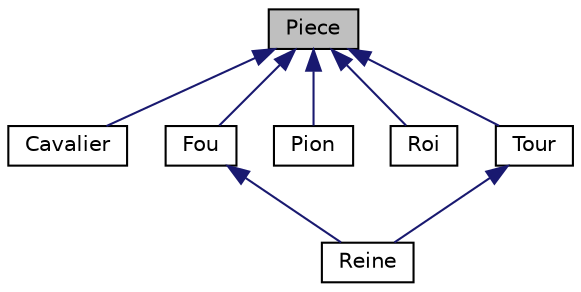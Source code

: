 digraph "Piece"
{
 // LATEX_PDF_SIZE
  edge [fontname="Helvetica",fontsize="10",labelfontname="Helvetica",labelfontsize="10"];
  node [fontname="Helvetica",fontsize="10",shape=record];
  Node1 [label="Piece",height=0.2,width=0.4,color="black", fillcolor="grey75", style="filled", fontcolor="black",tooltip="Cette classe met en place le type abstrait Piece, à partir duquel toutes les pièces vont être dérivée..."];
  Node1 -> Node2 [dir="back",color="midnightblue",fontsize="10",style="solid",fontname="Helvetica"];
  Node2 [label="Cavalier",height=0.2,width=0.4,color="black", fillcolor="white", style="filled",URL="$class_cavalier.html",tooltip="Cette classe met en place la classe Cavalier, elle permet de représenter les cavaliers et leurs mouve..."];
  Node1 -> Node3 [dir="back",color="midnightblue",fontsize="10",style="solid",fontname="Helvetica"];
  Node3 [label="Fou",height=0.2,width=0.4,color="black", fillcolor="white", style="filled",URL="$class_fou.html",tooltip="Cette classe met en place le type Fou, pour représenter et manipuler les fou. La classe Piece est vir..."];
  Node3 -> Node4 [dir="back",color="midnightblue",fontsize="10",style="solid",fontname="Helvetica"];
  Node4 [label="Reine",height=0.2,width=0.4,color="black", fillcolor="white", style="filled",URL="$class_reine.html",tooltip="Cette classe met en place la classe Reine, elle permet de représenter la reine et ses mouvements...."];
  Node1 -> Node5 [dir="back",color="midnightblue",fontsize="10",style="solid",fontname="Helvetica"];
  Node5 [label="Pion",height=0.2,width=0.4,color="black", fillcolor="white", style="filled",URL="$class_pion.html",tooltip="Cette classe met en place la classe Pion, elle permet de représenter les pions et leurs mouvements."];
  Node1 -> Node6 [dir="back",color="midnightblue",fontsize="10",style="solid",fontname="Helvetica"];
  Node6 [label="Roi",height=0.2,width=0.4,color="black", fillcolor="white", style="filled",URL="$class_roi.html",tooltip="Cette classe met en place la classe Roi, elle permet de représenter le roi et ses mouvements."];
  Node1 -> Node7 [dir="back",color="midnightblue",fontsize="10",style="solid",fontname="Helvetica"];
  Node7 [label="Tour",height=0.2,width=0.4,color="black", fillcolor="white", style="filled",URL="$class_tour.html",tooltip="Cette classe met en place le type Tour, pour représenter et manipuler les tours. La classe Piece est ..."];
  Node7 -> Node4 [dir="back",color="midnightblue",fontsize="10",style="solid",fontname="Helvetica"];
}

